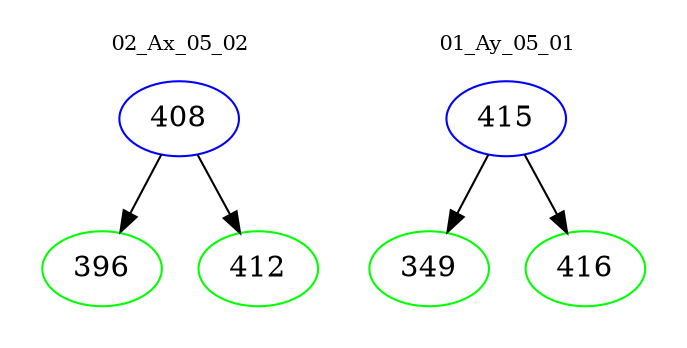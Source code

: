 digraph{
subgraph cluster_0 {
color = white
label = "02_Ax_05_02";
fontsize=10;
T0_408 [label="408", color="blue"]
T0_408 -> T0_396 [color="black"]
T0_396 [label="396", color="green"]
T0_408 -> T0_412 [color="black"]
T0_412 [label="412", color="green"]
}
subgraph cluster_1 {
color = white
label = "01_Ay_05_01";
fontsize=10;
T1_415 [label="415", color="blue"]
T1_415 -> T1_349 [color="black"]
T1_349 [label="349", color="green"]
T1_415 -> T1_416 [color="black"]
T1_416 [label="416", color="green"]
}
}
